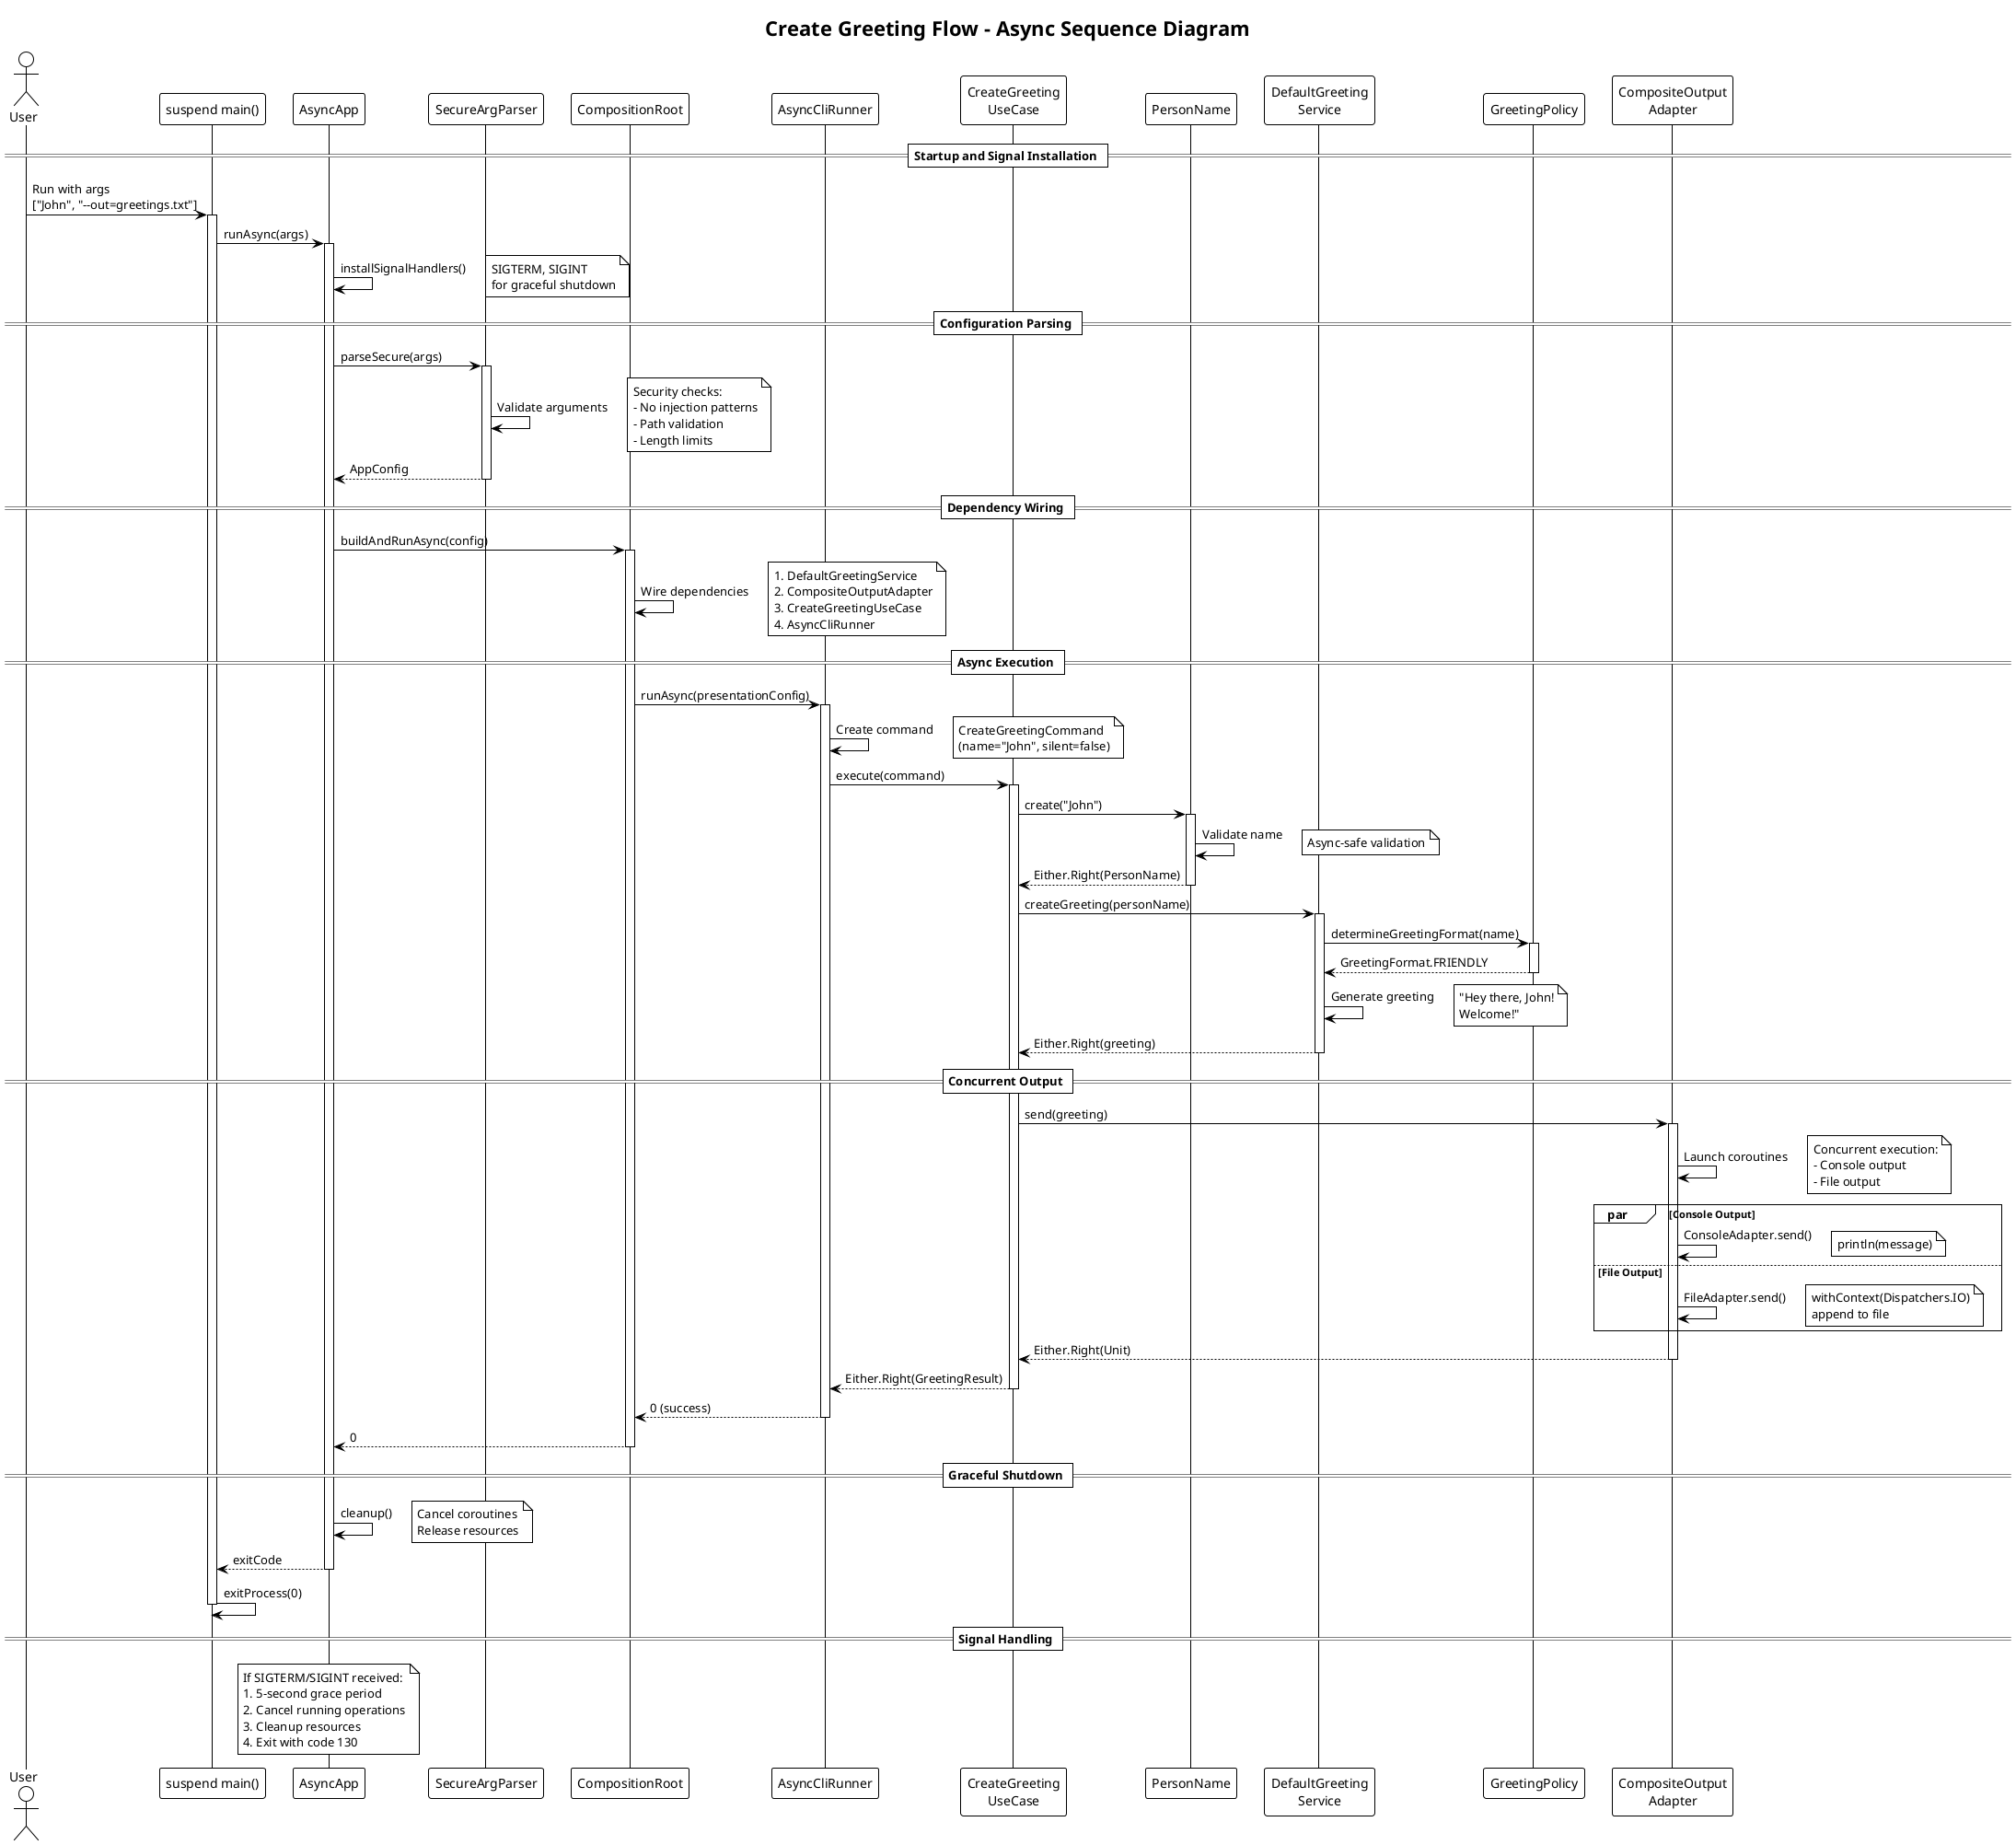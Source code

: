 @startuml greeting-flow-sequence-async
!theme plain
title Create Greeting Flow - Async Sequence Diagram

actor User
participant "suspend main()" as Main
participant "AsyncApp" as App
participant "SecureArgParser" as Parser
participant "CompositionRoot" as CR
participant "AsyncCliRunner" as CLI
participant "CreateGreeting\nUseCase" as UC
participant "PersonName" as PN
participant "DefaultGreeting\nService" as GS
participant "GreetingPolicy" as GP
participant "CompositeOutput\nAdapter" as OUT

== Startup and Signal Installation ==

User -> Main: Run with args\n["John", "--out=greetings.txt"]
activate Main

Main -> App: runAsync(args)
activate App

App -> App: installSignalHandlers()
note right: SIGTERM, SIGINT\nfor graceful shutdown

== Configuration Parsing ==

App -> Parser: parseSecure(args)
activate Parser

Parser -> Parser: Validate arguments
note right
  Security checks:
  - No injection patterns
  - Path validation
  - Length limits
end note

Parser --> App: AppConfig
deactivate Parser

== Dependency Wiring ==

App -> CR: buildAndRunAsync(config)
activate CR

CR -> CR: Wire dependencies
note right
  1. DefaultGreetingService
  2. CompositeOutputAdapter
  3. CreateGreetingUseCase
  4. AsyncCliRunner
end note

== Async Execution ==

CR -> CLI: runAsync(presentationConfig)
activate CLI

CLI -> CLI: Create command
note right: CreateGreetingCommand\n(name="John", silent=false)

CLI -> UC: execute(command)
activate UC

UC -> PN: create("John")
activate PN

PN -> PN: Validate name
note right: Async-safe validation

PN --> UC: Either.Right(PersonName)
deactivate PN

UC -> GS: createGreeting(personName)
activate GS

GS -> GP: determineGreetingFormat(name)
activate GP

GP --> GS: GreetingFormat.FRIENDLY
deactivate GP

GS -> GS: Generate greeting
note right: "Hey there, John!\nWelcome!"

GS --> UC: Either.Right(greeting)
deactivate GS

== Concurrent Output ==

UC -> OUT: send(greeting)
activate OUT

OUT -> OUT: Launch coroutines
note right
  Concurrent execution:
  - Console output
  - File output
end note

par Console Output
    OUT -> OUT: ConsoleAdapter.send()
    note right: println(message)
else File Output
    OUT -> OUT: FileAdapter.send()
    note right: withContext(Dispatchers.IO)\nappend to file
end

OUT --> UC: Either.Right(Unit)
deactivate OUT

UC --> CLI: Either.Right(GreetingResult)
deactivate UC

CLI --> CR: 0 (success)
deactivate CLI

CR --> App: 0
deactivate CR

== Graceful Shutdown ==

App -> App: cleanup()
note right: Cancel coroutines\nRelease resources

App --> Main: exitCode
deactivate App

Main -> Main: exitProcess(0)
deactivate Main

== Signal Handling ==

note over App
  If SIGTERM/SIGINT received:
  1. 5-second grace period
  2. Cancel running operations
  3. Cleanup resources
  4. Exit with code 130
end note

@enduml